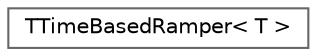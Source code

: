 digraph "Graphical Class Hierarchy"
{
 // INTERACTIVE_SVG=YES
 // LATEX_PDF_SIZE
  bgcolor="transparent";
  edge [fontname=Helvetica,fontsize=10,labelfontname=Helvetica,labelfontsize=10];
  node [fontname=Helvetica,fontsize=10,shape=box,height=0.2,width=0.4];
  rankdir="LR";
  Node0 [id="Node000000",label="TTimeBasedRamper\< T \>",height=0.2,width=0.4,color="grey40", fillcolor="white", style="filled",URL="$d7/dce/classTTimeBasedRamper.html",tooltip=" "];
}
